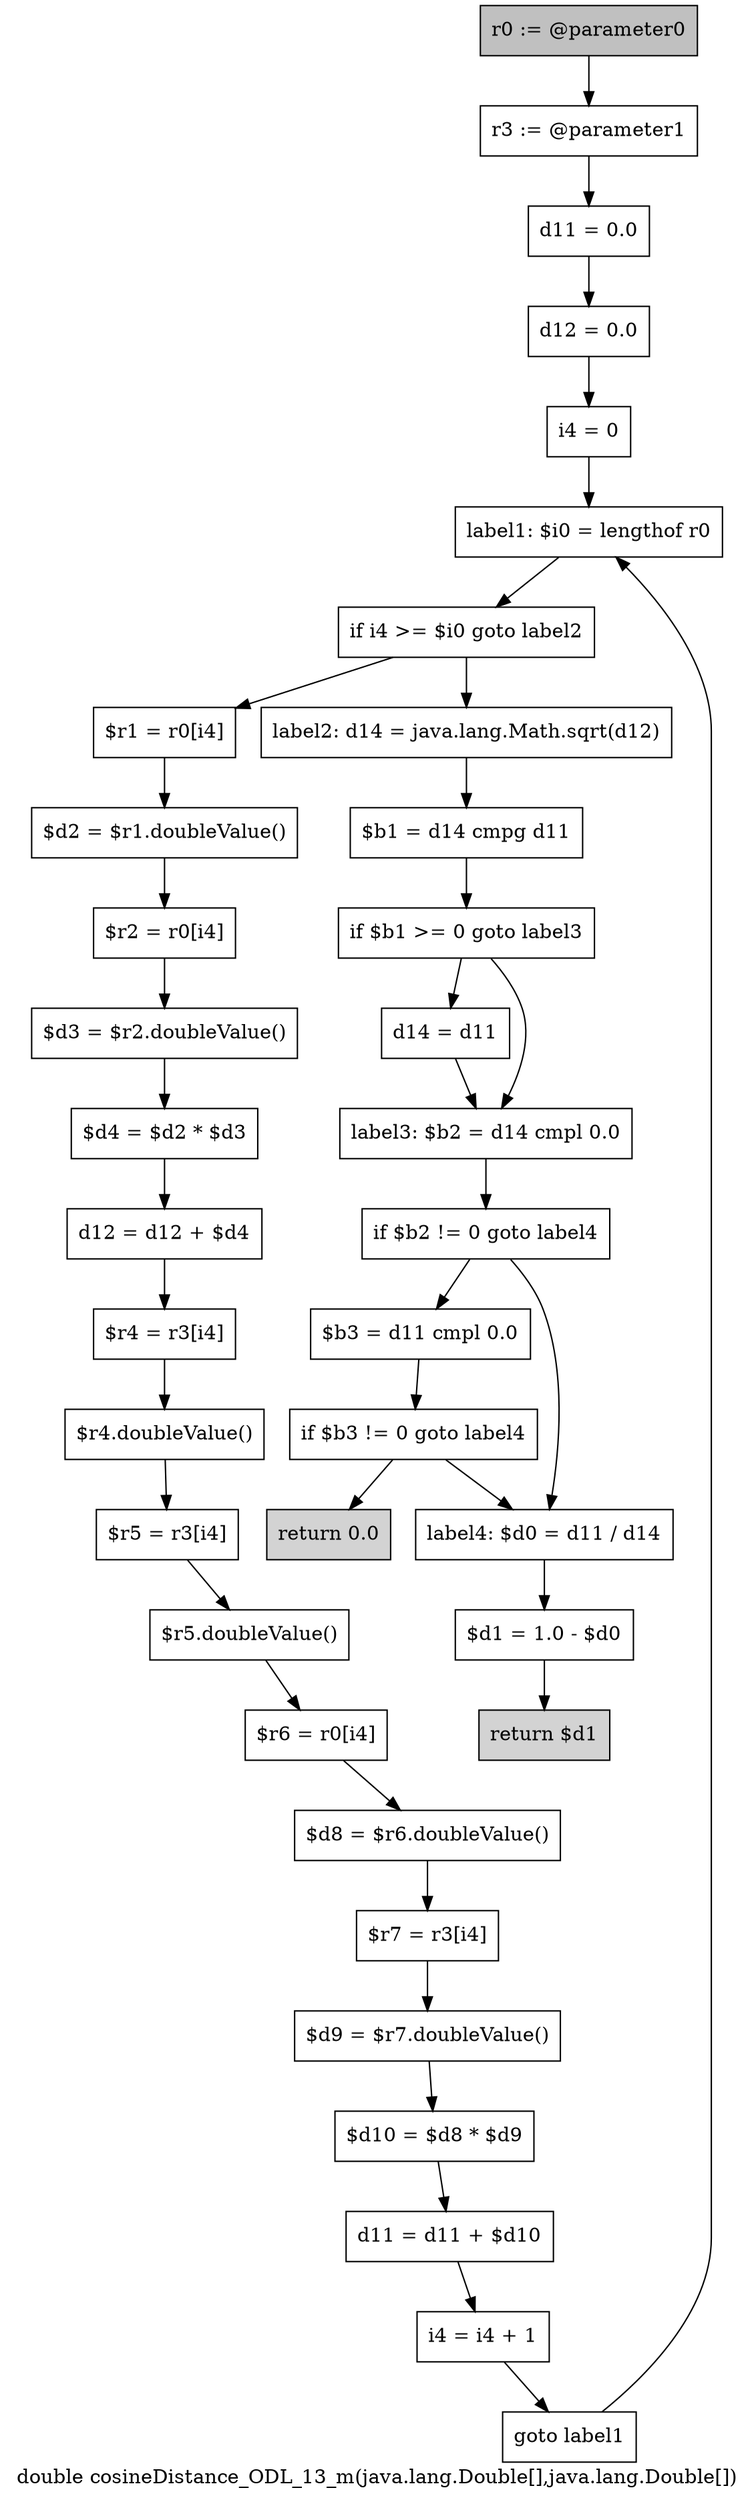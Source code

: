 digraph "double cosineDistance_ODL_13_m(java.lang.Double[],java.lang.Double[])" {
    label="double cosineDistance_ODL_13_m(java.lang.Double[],java.lang.Double[])";
    node [shape=box];
    "0" [style=filled,fillcolor=gray,label="r0 := @parameter0",];
    "1" [label="r3 := @parameter1",];
    "0"->"1";
    "2" [label="d11 = 0.0",];
    "1"->"2";
    "3" [label="d12 = 0.0",];
    "2"->"3";
    "4" [label="i4 = 0",];
    "3"->"4";
    "5" [label="label1: $i0 = lengthof r0",];
    "4"->"5";
    "6" [label="if i4 >= $i0 goto label2",];
    "5"->"6";
    "7" [label="$r1 = r0[i4]",];
    "6"->"7";
    "25" [label="label2: d14 = java.lang.Math.sqrt(d12)",];
    "6"->"25";
    "8" [label="$d2 = $r1.doubleValue()",];
    "7"->"8";
    "9" [label="$r2 = r0[i4]",];
    "8"->"9";
    "10" [label="$d3 = $r2.doubleValue()",];
    "9"->"10";
    "11" [label="$d4 = $d2 * $d3",];
    "10"->"11";
    "12" [label="d12 = d12 + $d4",];
    "11"->"12";
    "13" [label="$r4 = r3[i4]",];
    "12"->"13";
    "14" [label="$r4.doubleValue()",];
    "13"->"14";
    "15" [label="$r5 = r3[i4]",];
    "14"->"15";
    "16" [label="$r5.doubleValue()",];
    "15"->"16";
    "17" [label="$r6 = r0[i4]",];
    "16"->"17";
    "18" [label="$d8 = $r6.doubleValue()",];
    "17"->"18";
    "19" [label="$r7 = r3[i4]",];
    "18"->"19";
    "20" [label="$d9 = $r7.doubleValue()",];
    "19"->"20";
    "21" [label="$d10 = $d8 * $d9",];
    "20"->"21";
    "22" [label="d11 = d11 + $d10",];
    "21"->"22";
    "23" [label="i4 = i4 + 1",];
    "22"->"23";
    "24" [label="goto label1",];
    "23"->"24";
    "24"->"5";
    "26" [label="$b1 = d14 cmpg d11",];
    "25"->"26";
    "27" [label="if $b1 >= 0 goto label3",];
    "26"->"27";
    "28" [label="d14 = d11",];
    "27"->"28";
    "29" [label="label3: $b2 = d14 cmpl 0.0",];
    "27"->"29";
    "28"->"29";
    "30" [label="if $b2 != 0 goto label4",];
    "29"->"30";
    "31" [label="$b3 = d11 cmpl 0.0",];
    "30"->"31";
    "34" [label="label4: $d0 = d11 / d14",];
    "30"->"34";
    "32" [label="if $b3 != 0 goto label4",];
    "31"->"32";
    "33" [style=filled,fillcolor=lightgray,label="return 0.0",];
    "32"->"33";
    "32"->"34";
    "35" [label="$d1 = 1.0 - $d0",];
    "34"->"35";
    "36" [style=filled,fillcolor=lightgray,label="return $d1",];
    "35"->"36";
}
